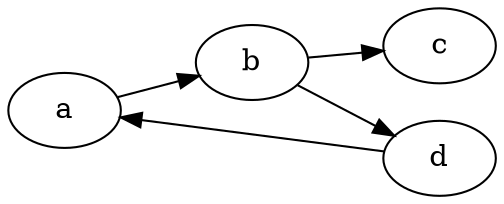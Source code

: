 digraph graphname {
        rankdir=LR;  //Rank Direction Left to Right
        a -> b; 
        b -> c;
        b -> d;
        d -> a;
}